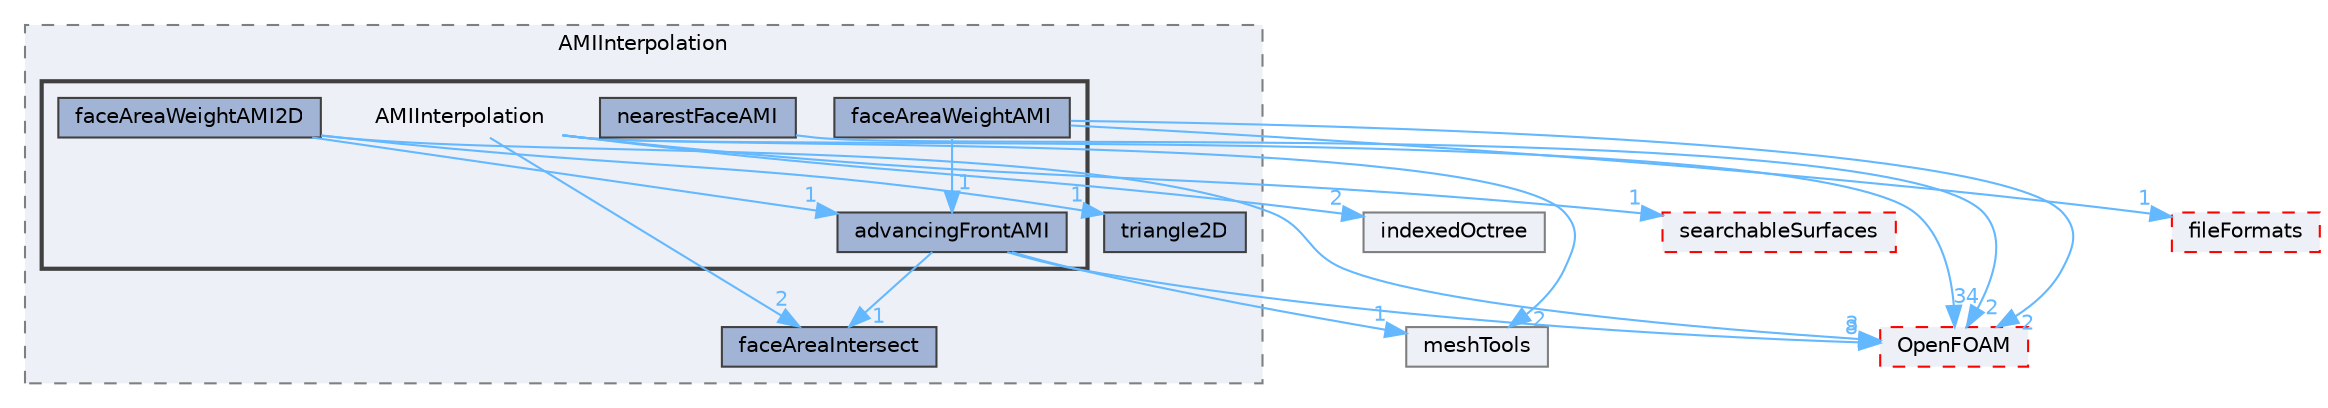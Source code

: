 digraph "src/meshTools/AMIInterpolation/AMIInterpolation"
{
 // LATEX_PDF_SIZE
  bgcolor="transparent";
  edge [fontname=Helvetica,fontsize=10,labelfontname=Helvetica,labelfontsize=10];
  node [fontname=Helvetica,fontsize=10,shape=box,height=0.2,width=0.4];
  compound=true
  subgraph clusterdir_6b9532b4107849d088a6e7b91bdf643c {
    graph [ bgcolor="#edf0f7", pencolor="grey50", label="AMIInterpolation", fontname=Helvetica,fontsize=10 style="filled,dashed", URL="dir_6b9532b4107849d088a6e7b91bdf643c.html",tooltip=""]
  dir_4ae445d483bd729388166adc3e791dcb [label="faceAreaIntersect", fillcolor="#a2b4d6", color="grey25", style="filled", URL="dir_4ae445d483bd729388166adc3e791dcb.html",tooltip=""];
  dir_55707bfed3bcd9a51b4b1911d1d1aa1d [label="triangle2D", fillcolor="#a2b4d6", color="grey25", style="filled", URL="dir_55707bfed3bcd9a51b4b1911d1d1aa1d.html",tooltip=""];
  subgraph clusterdir_cc283432b470ffbfab40d5c39743e289 {
    graph [ bgcolor="#edf0f7", pencolor="grey25", label="", fontname=Helvetica,fontsize=10 style="filled,bold", URL="dir_cc283432b470ffbfab40d5c39743e289.html",tooltip=""]
    dir_cc283432b470ffbfab40d5c39743e289 [shape=plaintext, label="AMIInterpolation"];
  dir_07f6b9aef79e5d29c682fe5e435c0a33 [label="advancingFrontAMI", fillcolor="#a2b4d6", color="grey25", style="filled", URL="dir_07f6b9aef79e5d29c682fe5e435c0a33.html",tooltip=""];
  dir_5a6d6bb76e24c92dfba0931fbe4eeaa6 [label="faceAreaWeightAMI", fillcolor="#a2b4d6", color="grey25", style="filled", URL="dir_5a6d6bb76e24c92dfba0931fbe4eeaa6.html",tooltip=""];
  dir_a9c940240e59871b2b805b7328591e39 [label="faceAreaWeightAMI2D", fillcolor="#a2b4d6", color="grey25", style="filled", URL="dir_a9c940240e59871b2b805b7328591e39.html",tooltip=""];
  dir_c57583980d23e8b989fc56d8765cfdd9 [label="nearestFaceAMI", fillcolor="#a2b4d6", color="grey25", style="filled", URL="dir_c57583980d23e8b989fc56d8765cfdd9.html",tooltip=""];
  }
  }
  dir_c5473ff19b20e6ec4dfe5c310b3778a8 [label="OpenFOAM", fillcolor="#edf0f7", color="red", style="filled,dashed", URL="dir_c5473ff19b20e6ec4dfe5c310b3778a8.html",tooltip=""];
  dir_daefbc79e43b4c6de930591d46791fc2 [label="indexedOctree", fillcolor="#edf0f7", color="grey50", style="filled", URL="dir_daefbc79e43b4c6de930591d46791fc2.html",tooltip=""];
  dir_ed89494532d84cde5bd7df6bbfcbe2dc [label="meshTools", fillcolor="#edf0f7", color="grey50", style="filled", URL="dir_ed89494532d84cde5bd7df6bbfcbe2dc.html",tooltip=""];
  dir_fdba7555f757b9c8126275cbaccc3a14 [label="searchableSurfaces", fillcolor="#edf0f7", color="red", style="filled,dashed", URL="dir_fdba7555f757b9c8126275cbaccc3a14.html",tooltip=""];
  dir_b05602f37bb521a7142c0a3e200b5f35 [label="fileFormats", fillcolor="#edf0f7", color="red", style="filled,dashed", URL="dir_b05602f37bb521a7142c0a3e200b5f35.html",tooltip=""];
  dir_cc283432b470ffbfab40d5c39743e289->dir_4ae445d483bd729388166adc3e791dcb [headlabel="2", labeldistance=1.5 headhref="dir_000102_001246.html" href="dir_000102_001246.html" color="steelblue1" fontcolor="steelblue1"];
  dir_cc283432b470ffbfab40d5c39743e289->dir_c5473ff19b20e6ec4dfe5c310b3778a8 [headlabel="34", labeldistance=1.5 headhref="dir_000102_002695.html" href="dir_000102_002695.html" color="steelblue1" fontcolor="steelblue1"];
  dir_cc283432b470ffbfab40d5c39743e289->dir_daefbc79e43b4c6de930591d46791fc2 [headlabel="2", labeldistance=1.5 headhref="dir_000102_001834.html" href="dir_000102_001834.html" color="steelblue1" fontcolor="steelblue1"];
  dir_cc283432b470ffbfab40d5c39743e289->dir_ed89494532d84cde5bd7df6bbfcbe2dc [headlabel="2", labeldistance=1.5 headhref="dir_000102_002383.html" href="dir_000102_002383.html" color="steelblue1" fontcolor="steelblue1"];
  dir_cc283432b470ffbfab40d5c39743e289->dir_fdba7555f757b9c8126275cbaccc3a14 [headlabel="1", labeldistance=1.5 headhref="dir_000102_003461.html" href="dir_000102_003461.html" color="steelblue1" fontcolor="steelblue1"];
  dir_07f6b9aef79e5d29c682fe5e435c0a33->dir_4ae445d483bd729388166adc3e791dcb [headlabel="1", labeldistance=1.5 headhref="dir_000074_001246.html" href="dir_000074_001246.html" color="steelblue1" fontcolor="steelblue1"];
  dir_07f6b9aef79e5d29c682fe5e435c0a33->dir_c5473ff19b20e6ec4dfe5c310b3778a8 [headlabel="8", labeldistance=1.5 headhref="dir_000074_002695.html" href="dir_000074_002695.html" color="steelblue1" fontcolor="steelblue1"];
  dir_07f6b9aef79e5d29c682fe5e435c0a33->dir_ed89494532d84cde5bd7df6bbfcbe2dc [headlabel="1", labeldistance=1.5 headhref="dir_000074_002383.html" href="dir_000074_002383.html" color="steelblue1" fontcolor="steelblue1"];
  dir_5a6d6bb76e24c92dfba0931fbe4eeaa6->dir_07f6b9aef79e5d29c682fe5e435c0a33 [headlabel="1", labeldistance=1.5 headhref="dir_001248_000074.html" href="dir_001248_000074.html" color="steelblue1" fontcolor="steelblue1"];
  dir_5a6d6bb76e24c92dfba0931fbe4eeaa6->dir_b05602f37bb521a7142c0a3e200b5f35 [headlabel="1", labeldistance=1.5 headhref="dir_001248_001353.html" href="dir_001248_001353.html" color="steelblue1" fontcolor="steelblue1"];
  dir_5a6d6bb76e24c92dfba0931fbe4eeaa6->dir_c5473ff19b20e6ec4dfe5c310b3778a8 [headlabel="2", labeldistance=1.5 headhref="dir_001248_002695.html" href="dir_001248_002695.html" color="steelblue1" fontcolor="steelblue1"];
  dir_a9c940240e59871b2b805b7328591e39->dir_07f6b9aef79e5d29c682fe5e435c0a33 [headlabel="1", labeldistance=1.5 headhref="dir_001249_000074.html" href="dir_001249_000074.html" color="steelblue1" fontcolor="steelblue1"];
  dir_a9c940240e59871b2b805b7328591e39->dir_55707bfed3bcd9a51b4b1911d1d1aa1d [headlabel="1", labeldistance=1.5 headhref="dir_001249_004119.html" href="dir_001249_004119.html" color="steelblue1" fontcolor="steelblue1"];
  dir_a9c940240e59871b2b805b7328591e39->dir_c5473ff19b20e6ec4dfe5c310b3778a8 [headlabel="3", labeldistance=1.5 headhref="dir_001249_002695.html" href="dir_001249_002695.html" color="steelblue1" fontcolor="steelblue1"];
  dir_c57583980d23e8b989fc56d8765cfdd9->dir_c5473ff19b20e6ec4dfe5c310b3778a8 [headlabel="2", labeldistance=1.5 headhref="dir_002521_002695.html" href="dir_002521_002695.html" color="steelblue1" fontcolor="steelblue1"];
}
